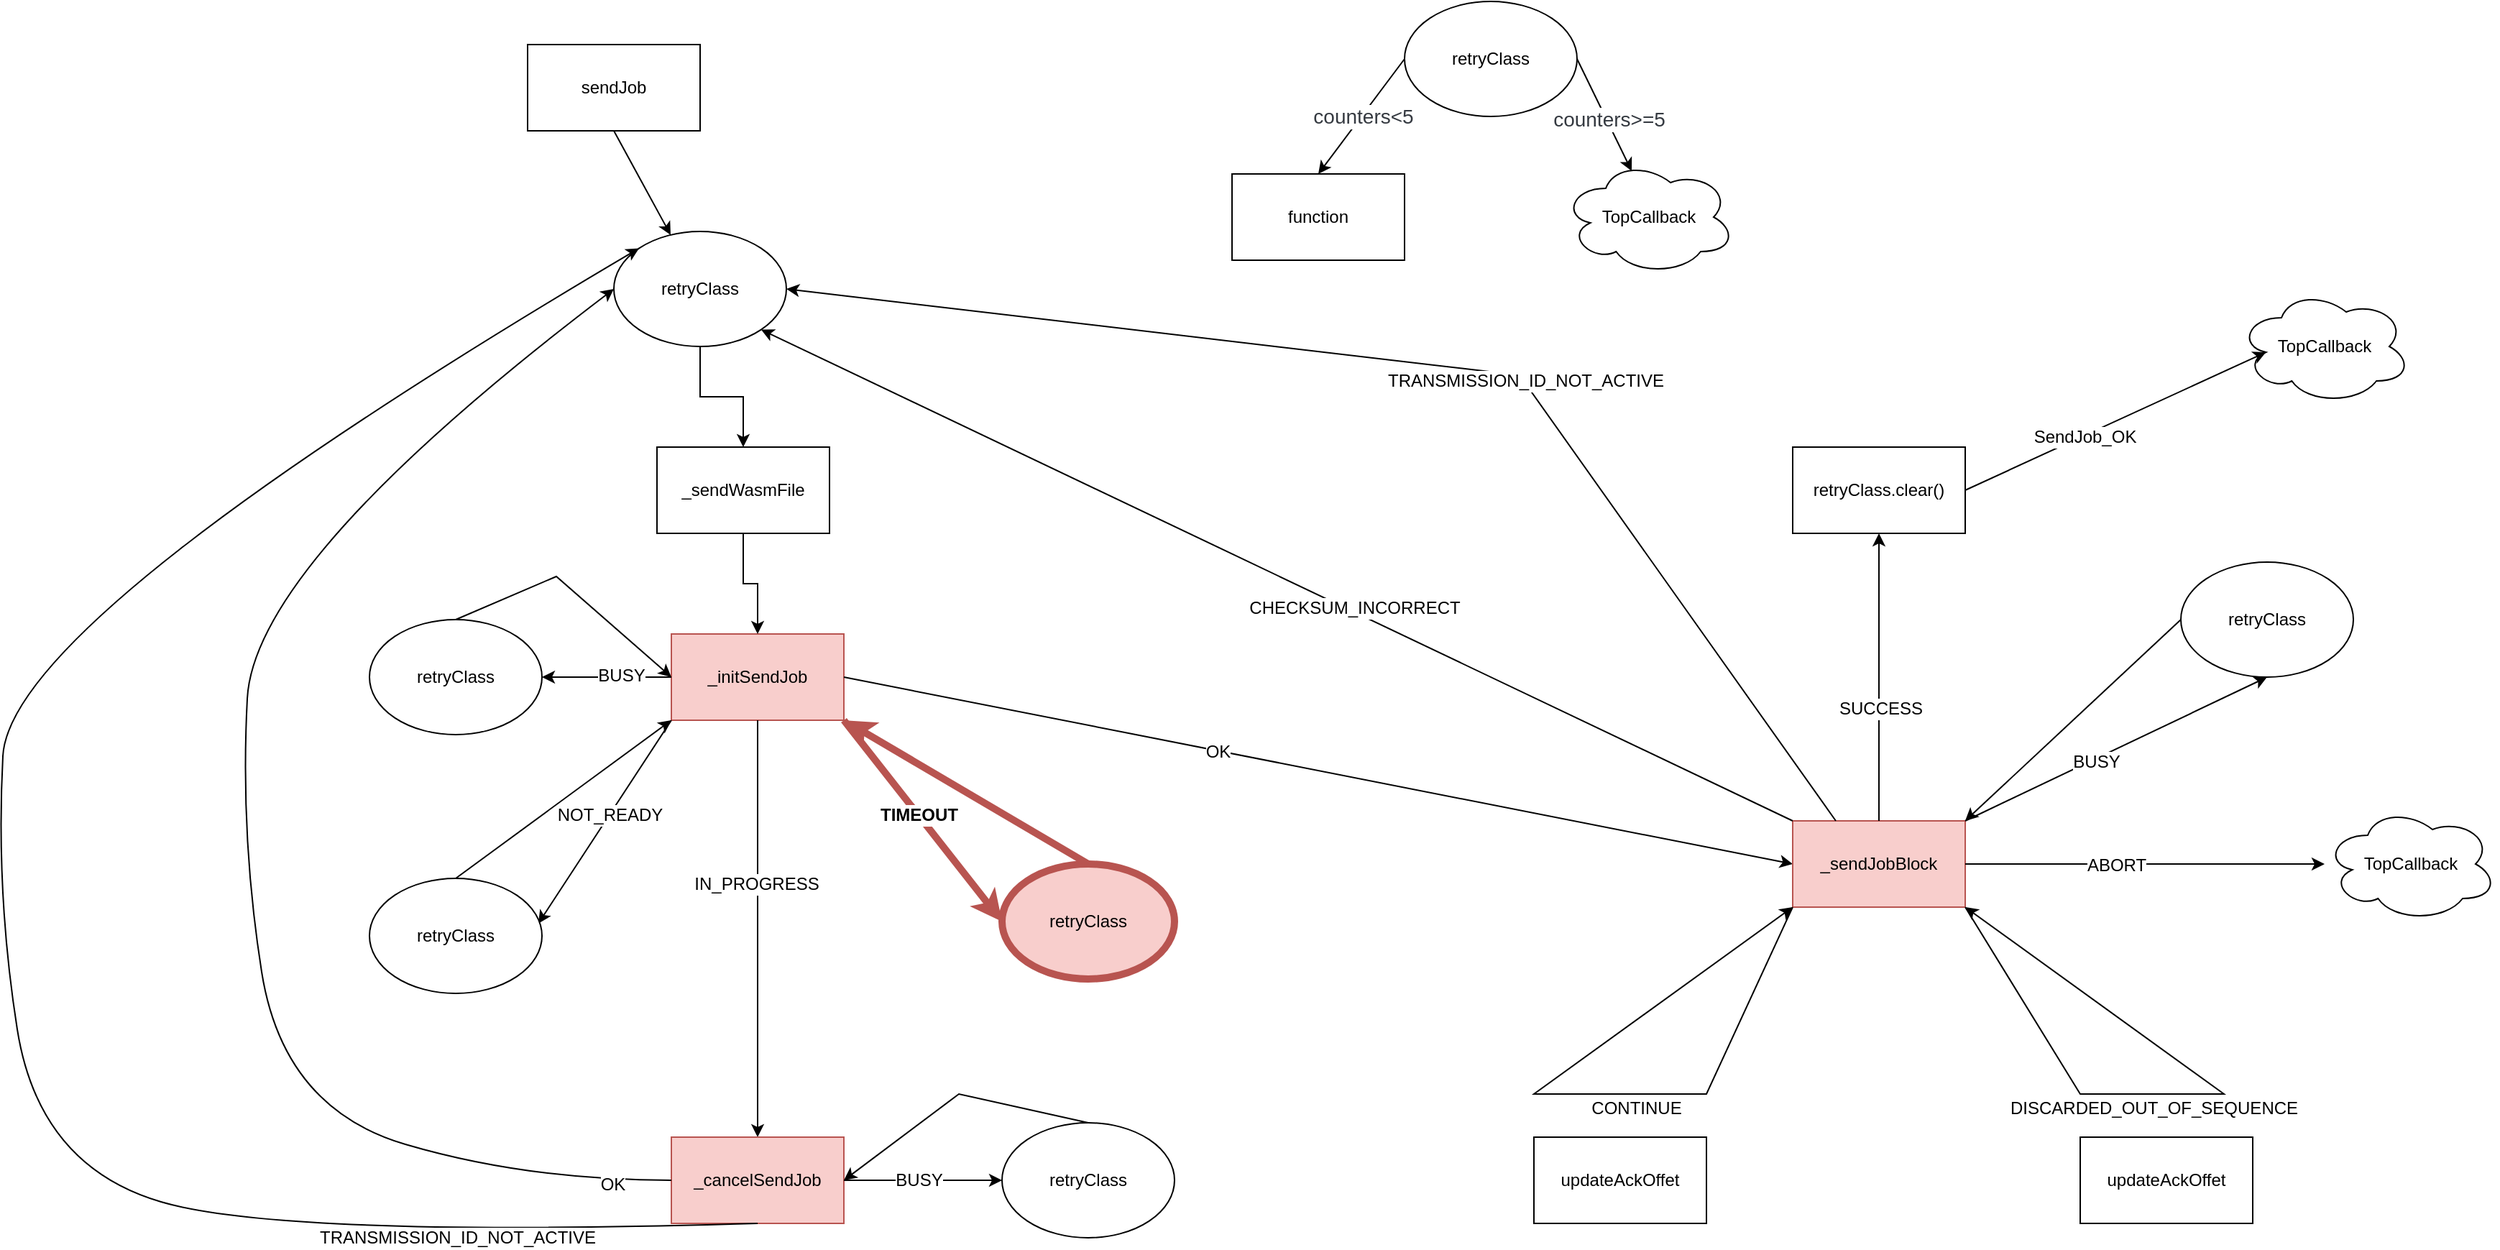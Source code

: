 <mxfile version="23.1.5" type="github">
  <diagram name="Page-1" id="erlo1WZUzIMtlGCoWjfy">
    <mxGraphModel dx="2577" dy="883" grid="1" gridSize="10" guides="1" tooltips="1" connect="1" arrows="1" fold="1" page="1" pageScale="1" pageWidth="827" pageHeight="1169" math="0" shadow="0">
      <root>
        <mxCell id="0" />
        <mxCell id="1" parent="0" />
        <mxCell id="mSeUnhVvrmERd_VJjBT6-6" value="sendJob" style="rounded=0;whiteSpace=wrap;html=1;" vertex="1" parent="1">
          <mxGeometry x="220" y="70" width="120" height="60" as="geometry" />
        </mxCell>
        <mxCell id="mSeUnhVvrmERd_VJjBT6-11" value="" style="endArrow=classic;html=1;rounded=0;fontFamily=Helvetica;fontSize=12;fontColor=default;exitX=0.5;exitY=1;exitDx=0;exitDy=0;" edge="1" parent="1" source="mSeUnhVvrmERd_VJjBT6-6" target="mSeUnhVvrmERd_VJjBT6-106">
          <mxGeometry width="50" height="50" relative="1" as="geometry">
            <mxPoint x="380" y="420" as="sourcePoint" />
            <mxPoint x="380" y="290" as="targetPoint" />
            <Array as="points" />
          </mxGeometry>
        </mxCell>
        <mxCell id="mSeUnhVvrmERd_VJjBT6-12" value="_initSendJob" style="rounded=0;whiteSpace=wrap;html=1;strokeColor=#b85450;align=center;verticalAlign=middle;fontFamily=Helvetica;fontSize=12;fillColor=#f8cecc;" vertex="1" parent="1">
          <mxGeometry x="320" y="480" width="120" height="60" as="geometry" />
        </mxCell>
        <mxCell id="mSeUnhVvrmERd_VJjBT6-13" value="" style="endArrow=classic;html=1;rounded=0;fontFamily=Helvetica;fontSize=12;fontColor=default;entryX=0;entryY=0.5;entryDx=0;entryDy=0;" edge="1" parent="1" target="mSeUnhVvrmERd_VJjBT6-17">
          <mxGeometry width="50" height="50" relative="1" as="geometry">
            <mxPoint x="440" y="510" as="sourcePoint" />
            <mxPoint x="220" y="510" as="targetPoint" />
          </mxGeometry>
        </mxCell>
        <mxCell id="mSeUnhVvrmERd_VJjBT6-14" value="OK" style="edgeLabel;html=1;align=center;verticalAlign=middle;resizable=0;points=[];rounded=0;strokeColor=default;fontFamily=Helvetica;fontSize=12;fontColor=default;fillColor=default;" vertex="1" connectable="0" parent="mSeUnhVvrmERd_VJjBT6-13">
          <mxGeometry x="-0.214" y="-1" relative="1" as="geometry">
            <mxPoint as="offset" />
          </mxGeometry>
        </mxCell>
        <mxCell id="mSeUnhVvrmERd_VJjBT6-15" value="" style="endArrow=classic;html=1;rounded=0;fontFamily=Helvetica;fontSize=12;fontColor=default;exitX=0;exitY=1;exitDx=0;exitDy=0;entryX=0.979;entryY=0.392;entryDx=0;entryDy=0;entryPerimeter=0;" edge="1" parent="1" source="mSeUnhVvrmERd_VJjBT6-12" target="mSeUnhVvrmERd_VJjBT6-35">
          <mxGeometry width="50" height="50" relative="1" as="geometry">
            <mxPoint x="330" y="580" as="sourcePoint" />
            <mxPoint x="220" y="660" as="targetPoint" />
          </mxGeometry>
        </mxCell>
        <mxCell id="mSeUnhVvrmERd_VJjBT6-16" value="NOT_READY" style="edgeLabel;html=1;align=center;verticalAlign=middle;resizable=0;points=[];rounded=0;strokeColor=default;fontFamily=Helvetica;fontSize=12;fontColor=default;fillColor=default;" vertex="1" connectable="0" parent="mSeUnhVvrmERd_VJjBT6-15">
          <mxGeometry x="-0.065" relative="1" as="geometry">
            <mxPoint as="offset" />
          </mxGeometry>
        </mxCell>
        <mxCell id="mSeUnhVvrmERd_VJjBT6-17" value="_sendJobBlock" style="rounded=0;whiteSpace=wrap;html=1;strokeColor=#b85450;align=center;verticalAlign=middle;fontFamily=Helvetica;fontSize=12;fillColor=#f8cecc;" vertex="1" parent="1">
          <mxGeometry x="1100" y="610" width="120" height="60" as="geometry" />
        </mxCell>
        <mxCell id="mSeUnhVvrmERd_VJjBT6-18" value="retryClass" style="ellipse;whiteSpace=wrap;html=1;rounded=0;strokeColor=default;align=center;verticalAlign=middle;fontFamily=Helvetica;fontSize=12;fontColor=default;fillColor=default;" vertex="1" parent="1">
          <mxGeometry x="830" y="40" width="120" height="80" as="geometry" />
        </mxCell>
        <mxCell id="mSeUnhVvrmERd_VJjBT6-19" value="" style="endArrow=classic;html=1;rounded=0;fontFamily=Helvetica;fontSize=12;fontColor=default;exitX=0;exitY=0.5;exitDx=0;exitDy=0;" edge="1" parent="1" source="mSeUnhVvrmERd_VJjBT6-18">
          <mxGeometry width="50" height="50" relative="1" as="geometry">
            <mxPoint x="770" y="120" as="sourcePoint" />
            <mxPoint x="770" y="160" as="targetPoint" />
          </mxGeometry>
        </mxCell>
        <mxCell id="mSeUnhVvrmERd_VJjBT6-23" value="&lt;pre style=&quot;box-sizing: border-box; direction: ltr; font-family: var(--ds-typography-family-code); font-size: 14px; unicode-bidi: bidi-override; margin-bottom: 0px; margin-top: 0px; overflow: auto; color: rgb(53, 58, 65); text-align: left;&quot;&gt;&lt;code style=&quot;box-sizing: border-box; direction: ltr; font-family: var(--ds-typography-family-code); font-size: inherit; unicode-bidi: bidi-override; color: inherit; overflow-wrap: break-word; word-break: normal;&quot; class=&quot;language-cpp&quot;&gt;counters&amp;lt;5&lt;/code&gt;&lt;/pre&gt;" style="edgeLabel;html=1;align=center;verticalAlign=middle;resizable=0;points=[];rounded=0;strokeColor=default;fontFamily=Helvetica;fontSize=12;fontColor=default;fillColor=default;" vertex="1" connectable="0" parent="mSeUnhVvrmERd_VJjBT6-19">
          <mxGeometry x="-0.12" y="-3" relative="1" as="geometry">
            <mxPoint y="6" as="offset" />
          </mxGeometry>
        </mxCell>
        <mxCell id="mSeUnhVvrmERd_VJjBT6-20" value="" style="endArrow=classic;html=1;rounded=0;fontFamily=Helvetica;fontSize=12;fontColor=default;exitX=1;exitY=0.5;exitDx=0;exitDy=0;entryX=0.4;entryY=0.1;entryDx=0;entryDy=0;entryPerimeter=0;" edge="1" parent="1" source="mSeUnhVvrmERd_VJjBT6-18" target="mSeUnhVvrmERd_VJjBT6-52">
          <mxGeometry width="50" height="50" relative="1" as="geometry">
            <mxPoint x="1050" y="190" as="sourcePoint" />
            <mxPoint x="1010" y="160" as="targetPoint" />
          </mxGeometry>
        </mxCell>
        <mxCell id="mSeUnhVvrmERd_VJjBT6-24" value="&lt;pre style=&quot;border-color: var(--border-color); box-sizing: border-box; direction: ltr; font-family: var(--ds-typography-family-code); font-size: 14px; unicode-bidi: bidi-override; margin-bottom: 0px; margin-top: 0px; overflow: auto; color: rgb(53, 58, 65); text-align: left;&quot;&gt;&lt;code style=&quot;border-color: var(--border-color); box-sizing: border-box; direction: ltr; font-family: var(--ds-typography-family-code); font-size: inherit; unicode-bidi: bidi-override; color: inherit; overflow-wrap: break-word; word-break: normal;&quot; class=&quot;language-cpp&quot;&gt;counters&amp;gt;=5&lt;/code&gt;&lt;/pre&gt;" style="edgeLabel;html=1;align=center;verticalAlign=middle;resizable=0;points=[];rounded=0;strokeColor=default;fontFamily=Helvetica;fontSize=12;fontColor=default;fillColor=default;" vertex="1" connectable="0" parent="mSeUnhVvrmERd_VJjBT6-20">
          <mxGeometry x="0.088" y="1" relative="1" as="geometry">
            <mxPoint as="offset" />
          </mxGeometry>
        </mxCell>
        <mxCell id="mSeUnhVvrmERd_VJjBT6-21" value="function" style="rounded=0;whiteSpace=wrap;html=1;strokeColor=default;align=center;verticalAlign=middle;fontFamily=Helvetica;fontSize=12;fontColor=default;fillColor=default;" vertex="1" parent="1">
          <mxGeometry x="710" y="160" width="120" height="60" as="geometry" />
        </mxCell>
        <mxCell id="mSeUnhVvrmERd_VJjBT6-26" value="" style="endArrow=classic;html=1;rounded=0;fontFamily=Helvetica;fontSize=12;fontColor=default;exitX=0.5;exitY=1;exitDx=0;exitDy=0;entryX=0.5;entryY=0;entryDx=0;entryDy=0;" edge="1" parent="1" target="mSeUnhVvrmERd_VJjBT6-28" source="mSeUnhVvrmERd_VJjBT6-12">
          <mxGeometry width="50" height="50" relative="1" as="geometry">
            <mxPoint x="550" y="690" as="sourcePoint" />
            <mxPoint x="450" y="690" as="targetPoint" />
          </mxGeometry>
        </mxCell>
        <mxCell id="mSeUnhVvrmERd_VJjBT6-27" value="IN_PROGRESS" style="edgeLabel;html=1;align=center;verticalAlign=middle;resizable=0;points=[];rounded=0;strokeColor=default;fontFamily=Helvetica;fontSize=12;fontColor=default;fillColor=default;" vertex="1" connectable="0" parent="mSeUnhVvrmERd_VJjBT6-26">
          <mxGeometry x="-0.214" y="-1" relative="1" as="geometry">
            <mxPoint as="offset" />
          </mxGeometry>
        </mxCell>
        <mxCell id="mSeUnhVvrmERd_VJjBT6-28" value="_cancelSendJob" style="rounded=0;whiteSpace=wrap;html=1;strokeColor=#b85450;align=center;verticalAlign=middle;fontFamily=Helvetica;fontSize=12;fillColor=#f8cecc;" vertex="1" parent="1">
          <mxGeometry x="320" y="830" width="120" height="60" as="geometry" />
        </mxCell>
        <mxCell id="mSeUnhVvrmERd_VJjBT6-30" value="" style="endArrow=classic;html=1;rounded=0;fontFamily=Helvetica;fontSize=12;fontColor=default;exitX=1;exitY=1;exitDx=0;exitDy=0;entryX=0;entryY=0.5;entryDx=0;entryDy=0;fillColor=#f8cecc;strokeColor=#b85450;strokeWidth=5;" edge="1" parent="1" target="mSeUnhVvrmERd_VJjBT6-41" source="mSeUnhVvrmERd_VJjBT6-12">
          <mxGeometry width="50" height="50" relative="1" as="geometry">
            <mxPoint x="760" y="540" as="sourcePoint" />
            <mxPoint x="550" y="660" as="targetPoint" />
          </mxGeometry>
        </mxCell>
        <mxCell id="mSeUnhVvrmERd_VJjBT6-31" value="&lt;b&gt;TIMEOUT&lt;/b&gt;" style="edgeLabel;html=1;align=center;verticalAlign=middle;resizable=0;points=[];rounded=0;strokeColor=default;fontFamily=Helvetica;fontSize=12;fontColor=default;fillColor=default;" vertex="1" connectable="0" parent="mSeUnhVvrmERd_VJjBT6-30">
          <mxGeometry x="-0.065" relative="1" as="geometry">
            <mxPoint as="offset" />
          </mxGeometry>
        </mxCell>
        <mxCell id="mSeUnhVvrmERd_VJjBT6-35" value="retryClass" style="ellipse;whiteSpace=wrap;html=1;rounded=0;strokeColor=default;align=center;verticalAlign=middle;fontFamily=Helvetica;fontSize=12;fontColor=default;fillColor=default;" vertex="1" parent="1">
          <mxGeometry x="110" y="650" width="120" height="80" as="geometry" />
        </mxCell>
        <mxCell id="mSeUnhVvrmERd_VJjBT6-36" value="" style="endArrow=classic;html=1;rounded=0;fontFamily=Helvetica;fontSize=12;fontColor=default;exitX=0.5;exitY=0;exitDx=0;exitDy=0;entryX=0;entryY=1;entryDx=0;entryDy=0;" edge="1" parent="1" source="mSeUnhVvrmERd_VJjBT6-35" target="mSeUnhVvrmERd_VJjBT6-12">
          <mxGeometry width="50" height="50" relative="1" as="geometry">
            <mxPoint x="520" y="510" as="sourcePoint" />
            <mxPoint x="570" y="460" as="targetPoint" />
          </mxGeometry>
        </mxCell>
        <mxCell id="mSeUnhVvrmERd_VJjBT6-37" value="" style="endArrow=classic;html=1;rounded=0;fontFamily=Helvetica;fontSize=12;fontColor=default;exitX=0;exitY=0.5;exitDx=0;exitDy=0;entryX=1;entryY=0.5;entryDx=0;entryDy=0;" edge="1" parent="1" target="mSeUnhVvrmERd_VJjBT6-40" source="mSeUnhVvrmERd_VJjBT6-12">
          <mxGeometry width="50" height="50" relative="1" as="geometry">
            <mxPoint x="450" y="510" as="sourcePoint" />
            <mxPoint x="550" y="510" as="targetPoint" />
          </mxGeometry>
        </mxCell>
        <mxCell id="mSeUnhVvrmERd_VJjBT6-38" value="BUSY" style="edgeLabel;html=1;align=center;verticalAlign=middle;resizable=0;points=[];rounded=0;strokeColor=default;fontFamily=Helvetica;fontSize=12;fontColor=default;fillColor=default;" vertex="1" connectable="0" parent="mSeUnhVvrmERd_VJjBT6-37">
          <mxGeometry x="-0.214" y="-1" relative="1" as="geometry">
            <mxPoint as="offset" />
          </mxGeometry>
        </mxCell>
        <mxCell id="mSeUnhVvrmERd_VJjBT6-40" value="retryClass" style="ellipse;whiteSpace=wrap;html=1;rounded=0;strokeColor=default;align=center;verticalAlign=middle;fontFamily=Helvetica;fontSize=12;fontColor=default;fillColor=default;" vertex="1" parent="1">
          <mxGeometry x="110" y="470" width="120" height="80" as="geometry" />
        </mxCell>
        <mxCell id="mSeUnhVvrmERd_VJjBT6-41" value="retryClass" style="ellipse;whiteSpace=wrap;html=1;rounded=0;strokeColor=#b85450;align=center;verticalAlign=middle;fontFamily=Helvetica;fontSize=12;fillColor=#f8cecc;strokeWidth=5;" vertex="1" parent="1">
          <mxGeometry x="550" y="640" width="120" height="80" as="geometry" />
        </mxCell>
        <mxCell id="mSeUnhVvrmERd_VJjBT6-42" value="" style="endArrow=classic;html=1;rounded=0;fontFamily=Helvetica;fontSize=12;fontColor=default;exitX=0.5;exitY=0;exitDx=0;exitDy=0;entryX=1;entryY=1;entryDx=0;entryDy=0;fillColor=#f8cecc;strokeColor=#b85450;strokeWidth=5;" edge="1" parent="1" source="mSeUnhVvrmERd_VJjBT6-41" target="mSeUnhVvrmERd_VJjBT6-12">
          <mxGeometry width="50" height="50" relative="1" as="geometry">
            <mxPoint x="630" y="620" as="sourcePoint" />
            <mxPoint x="780" y="510" as="targetPoint" />
          </mxGeometry>
        </mxCell>
        <mxCell id="mSeUnhVvrmERd_VJjBT6-44" value="" style="endArrow=classic;html=1;rounded=0;fontFamily=Helvetica;fontSize=12;fontColor=default;exitX=0.5;exitY=0;exitDx=0;exitDy=0;" edge="1" parent="1" source="mSeUnhVvrmERd_VJjBT6-40">
          <mxGeometry width="50" height="50" relative="1" as="geometry">
            <mxPoint x="620" y="470" as="sourcePoint" />
            <mxPoint x="320" y="510" as="targetPoint" />
            <Array as="points">
              <mxPoint x="240" y="440" />
            </Array>
          </mxGeometry>
        </mxCell>
        <mxCell id="mSeUnhVvrmERd_VJjBT6-45" value="" style="curved=1;endArrow=classic;html=1;rounded=0;fontFamily=Helvetica;fontSize=12;fontColor=default;exitX=0;exitY=0.5;exitDx=0;exitDy=0;entryX=0;entryY=0.5;entryDx=0;entryDy=0;" edge="1" parent="1" source="mSeUnhVvrmERd_VJjBT6-28" target="mSeUnhVvrmERd_VJjBT6-106">
          <mxGeometry width="50" height="50" relative="1" as="geometry">
            <mxPoint x="170" y="860" as="sourcePoint" />
            <mxPoint x="210" y="360" as="targetPoint" />
            <Array as="points">
              <mxPoint x="220" y="860" />
              <mxPoint x="50" y="810" />
              <mxPoint x="20" y="620" />
              <mxPoint x="30" y="430" />
            </Array>
          </mxGeometry>
        </mxCell>
        <mxCell id="mSeUnhVvrmERd_VJjBT6-46" value="OK" style="edgeLabel;html=1;align=center;verticalAlign=middle;resizable=0;points=[];rounded=0;strokeColor=default;fontFamily=Helvetica;fontSize=12;fontColor=default;fillColor=default;" vertex="1" connectable="0" parent="mSeUnhVvrmERd_VJjBT6-45">
          <mxGeometry x="-0.431" y="-4" relative="1" as="geometry">
            <mxPoint x="225" y="53" as="offset" />
          </mxGeometry>
        </mxCell>
        <mxCell id="mSeUnhVvrmERd_VJjBT6-52" value="TopCallback" style="ellipse;shape=cloud;whiteSpace=wrap;html=1;rounded=0;strokeColor=default;align=center;verticalAlign=middle;fontFamily=Helvetica;fontSize=12;fontColor=default;fillColor=default;" vertex="1" parent="1">
          <mxGeometry x="940" y="150" width="120" height="80" as="geometry" />
        </mxCell>
        <mxCell id="mSeUnhVvrmERd_VJjBT6-53" value="" style="endArrow=classic;html=1;rounded=0;fontFamily=Helvetica;fontSize=12;fontColor=default;exitX=1;exitY=1;exitDx=0;exitDy=0;entryX=0;entryY=0.5;entryDx=0;entryDy=0;" edge="1" parent="1" target="mSeUnhVvrmERd_VJjBT6-55">
          <mxGeometry width="50" height="50" relative="1" as="geometry">
            <mxPoint x="440" y="860" as="sourcePoint" />
            <mxPoint x="550" y="980" as="targetPoint" />
          </mxGeometry>
        </mxCell>
        <mxCell id="mSeUnhVvrmERd_VJjBT6-54" value="BUSY" style="edgeLabel;html=1;align=center;verticalAlign=middle;resizable=0;points=[];rounded=0;strokeColor=default;fontFamily=Helvetica;fontSize=12;fontColor=default;fillColor=default;" vertex="1" connectable="0" parent="mSeUnhVvrmERd_VJjBT6-53">
          <mxGeometry x="-0.065" relative="1" as="geometry">
            <mxPoint as="offset" />
          </mxGeometry>
        </mxCell>
        <mxCell id="mSeUnhVvrmERd_VJjBT6-55" value="retryClass" style="ellipse;whiteSpace=wrap;html=1;rounded=0;strokeColor=default;align=center;verticalAlign=middle;fontFamily=Helvetica;fontSize=12;fontColor=default;fillColor=default;" vertex="1" parent="1">
          <mxGeometry x="550" y="820" width="120" height="80" as="geometry" />
        </mxCell>
        <mxCell id="mSeUnhVvrmERd_VJjBT6-56" value="" style="endArrow=classic;html=1;rounded=0;fontFamily=Helvetica;fontSize=12;fontColor=default;exitX=0.5;exitY=0;exitDx=0;exitDy=0;entryX=1;entryY=1;entryDx=0;entryDy=0;" edge="1" parent="1" source="mSeUnhVvrmERd_VJjBT6-55">
          <mxGeometry width="50" height="50" relative="1" as="geometry">
            <mxPoint x="630" y="940" as="sourcePoint" />
            <mxPoint x="440" y="860" as="targetPoint" />
            <Array as="points">
              <mxPoint x="520" y="800" />
            </Array>
          </mxGeometry>
        </mxCell>
        <mxCell id="mSeUnhVvrmERd_VJjBT6-71" value="" style="endArrow=classic;html=1;rounded=0;fontFamily=Helvetica;fontSize=12;fontColor=default;exitX=0;exitY=1;exitDx=0;exitDy=0;entryX=0;entryY=1;entryDx=0;entryDy=0;" edge="1" parent="1" source="mSeUnhVvrmERd_VJjBT6-17" target="mSeUnhVvrmERd_VJjBT6-17">
          <mxGeometry width="50" height="50" relative="1" as="geometry">
            <mxPoint x="955" y="635" as="sourcePoint" />
            <mxPoint x="820" y="540" as="targetPoint" />
            <Array as="points">
              <mxPoint x="1040" y="800" />
              <mxPoint x="920" y="800" />
            </Array>
          </mxGeometry>
        </mxCell>
        <mxCell id="mSeUnhVvrmERd_VJjBT6-72" value="CONTINUE" style="edgeLabel;html=1;align=center;verticalAlign=middle;resizable=0;points=[];rounded=0;strokeColor=default;fontFamily=Helvetica;fontSize=12;fontColor=default;fillColor=default;" vertex="1" connectable="0" parent="mSeUnhVvrmERd_VJjBT6-71">
          <mxGeometry x="-0.208" y="-1" relative="1" as="geometry">
            <mxPoint y="11" as="offset" />
          </mxGeometry>
        </mxCell>
        <mxCell id="mSeUnhVvrmERd_VJjBT6-73" value="" style="endArrow=classic;html=1;rounded=0;fontFamily=Helvetica;fontSize=12;fontColor=default;exitX=0.5;exitY=0;exitDx=0;exitDy=0;entryX=0.5;entryY=1;entryDx=0;entryDy=0;" edge="1" parent="1" target="mSeUnhVvrmERd_VJjBT6-80" source="mSeUnhVvrmERd_VJjBT6-17">
          <mxGeometry width="50" height="50" relative="1" as="geometry">
            <mxPoint x="960" y="600" as="sourcePoint" />
            <mxPoint x="978" y="688" as="targetPoint" />
          </mxGeometry>
        </mxCell>
        <mxCell id="mSeUnhVvrmERd_VJjBT6-74" value="SUCCESS" style="edgeLabel;html=1;align=center;verticalAlign=middle;resizable=0;points=[];rounded=0;strokeColor=default;fontFamily=Helvetica;fontSize=12;fontColor=default;fillColor=default;" vertex="1" connectable="0" parent="mSeUnhVvrmERd_VJjBT6-73">
          <mxGeometry x="-0.214" y="-1" relative="1" as="geometry">
            <mxPoint as="offset" />
          </mxGeometry>
        </mxCell>
        <mxCell id="mSeUnhVvrmERd_VJjBT6-80" value="retryClass.clear()" style="rounded=0;whiteSpace=wrap;html=1;strokeColor=default;align=center;verticalAlign=middle;fontFamily=Helvetica;fontSize=12;fontColor=default;fillColor=default;" vertex="1" parent="1">
          <mxGeometry x="1100" y="350" width="120" height="60" as="geometry" />
        </mxCell>
        <mxCell id="mSeUnhVvrmERd_VJjBT6-82" value="TopCallback" style="ellipse;shape=cloud;whiteSpace=wrap;html=1;rounded=0;strokeColor=default;align=center;verticalAlign=middle;fontFamily=Helvetica;fontSize=12;fontColor=default;fillColor=default;" vertex="1" parent="1">
          <mxGeometry x="1410" y="240" width="120" height="80" as="geometry" />
        </mxCell>
        <mxCell id="mSeUnhVvrmERd_VJjBT6-83" value="" style="endArrow=classic;html=1;rounded=0;fontFamily=Helvetica;fontSize=12;fontColor=default;entryX=0.16;entryY=0.55;entryDx=0;entryDy=0;entryPerimeter=0;" edge="1" parent="1" target="mSeUnhVvrmERd_VJjBT6-82">
          <mxGeometry width="50" height="50" relative="1" as="geometry">
            <mxPoint x="1220" y="380" as="sourcePoint" />
            <mxPoint x="1730" y="370" as="targetPoint" />
          </mxGeometry>
        </mxCell>
        <mxCell id="mSeUnhVvrmERd_VJjBT6-84" value="SendJob_OK" style="edgeLabel;html=1;align=center;verticalAlign=middle;resizable=0;points=[];rounded=0;strokeColor=default;fontFamily=Helvetica;fontSize=12;fontColor=default;fillColor=default;" vertex="1" connectable="0" parent="mSeUnhVvrmERd_VJjBT6-83">
          <mxGeometry x="-0.214" y="-1" relative="1" as="geometry">
            <mxPoint as="offset" />
          </mxGeometry>
        </mxCell>
        <mxCell id="mSeUnhVvrmERd_VJjBT6-89" value="" style="endArrow=classic;html=1;rounded=0;fontFamily=Helvetica;fontSize=12;fontColor=default;exitX=0;exitY=0;exitDx=0;exitDy=0;entryX=1;entryY=1;entryDx=0;entryDy=0;" edge="1" parent="1" source="mSeUnhVvrmERd_VJjBT6-17" target="mSeUnhVvrmERd_VJjBT6-106">
          <mxGeometry width="50" height="50" relative="1" as="geometry">
            <mxPoint x="860" y="640" as="sourcePoint" />
            <mxPoint x="960.0" y="470" as="targetPoint" />
          </mxGeometry>
        </mxCell>
        <mxCell id="mSeUnhVvrmERd_VJjBT6-90" value="CHECKSUM_INCORRECT" style="edgeLabel;html=1;align=center;verticalAlign=middle;resizable=0;points=[];rounded=0;strokeColor=default;fontFamily=Helvetica;fontSize=12;fontColor=default;fillColor=default;" vertex="1" connectable="0" parent="mSeUnhVvrmERd_VJjBT6-89">
          <mxGeometry x="-0.146" y="-2" relative="1" as="geometry">
            <mxPoint as="offset" />
          </mxGeometry>
        </mxCell>
        <mxCell id="mSeUnhVvrmERd_VJjBT6-93" value="" style="endArrow=classic;html=1;rounded=0;fontFamily=Helvetica;fontSize=12;fontColor=default;exitX=0.25;exitY=0;exitDx=0;exitDy=0;entryX=1;entryY=0.5;entryDx=0;entryDy=0;" edge="1" parent="1" target="mSeUnhVvrmERd_VJjBT6-106" source="mSeUnhVvrmERd_VJjBT6-17">
          <mxGeometry width="50" height="50" relative="1" as="geometry">
            <mxPoint x="1160" y="720" as="sourcePoint" />
            <mxPoint x="1340" y="740" as="targetPoint" />
            <Array as="points">
              <mxPoint x="910" y="300" />
            </Array>
          </mxGeometry>
        </mxCell>
        <mxCell id="mSeUnhVvrmERd_VJjBT6-94" value="TRANSMISSION_ID_NOT_ACTIVE" style="edgeLabel;html=1;align=center;verticalAlign=middle;resizable=0;points=[];rounded=0;strokeColor=default;fontFamily=Helvetica;fontSize=12;fontColor=default;fillColor=default;" vertex="1" connectable="0" parent="mSeUnhVvrmERd_VJjBT6-93">
          <mxGeometry x="-0.162" y="-1" relative="1" as="geometry">
            <mxPoint as="offset" />
          </mxGeometry>
        </mxCell>
        <mxCell id="mSeUnhVvrmERd_VJjBT6-97" value="" style="endArrow=classic;html=1;rounded=0;fontFamily=Helvetica;fontSize=12;fontColor=default;exitX=1;exitY=1;exitDx=0;exitDy=0;" edge="1" parent="1" source="mSeUnhVvrmERd_VJjBT6-17">
          <mxGeometry width="50" height="50" relative="1" as="geometry">
            <mxPoint x="1370" y="780" as="sourcePoint" />
            <mxPoint x="1220" y="670" as="targetPoint" />
            <Array as="points">
              <mxPoint x="1300" y="800" />
              <mxPoint x="1400" y="800" />
            </Array>
          </mxGeometry>
        </mxCell>
        <mxCell id="mSeUnhVvrmERd_VJjBT6-98" value="DISCARDED_OUT_OF_SEQUENCE" style="edgeLabel;html=1;align=center;verticalAlign=middle;resizable=0;points=[];rounded=0;strokeColor=default;fontFamily=Helvetica;fontSize=12;fontColor=default;fillColor=default;" vertex="1" connectable="0" parent="mSeUnhVvrmERd_VJjBT6-97">
          <mxGeometry x="-0.182" y="-1" relative="1" as="geometry">
            <mxPoint x="9" y="9" as="offset" />
          </mxGeometry>
        </mxCell>
        <mxCell id="mSeUnhVvrmERd_VJjBT6-99" value="TopCallback" style="ellipse;shape=cloud;whiteSpace=wrap;html=1;rounded=0;strokeColor=default;align=center;verticalAlign=middle;fontFamily=Helvetica;fontSize=12;fontColor=default;fillColor=default;" vertex="1" parent="1">
          <mxGeometry x="1470" y="600" width="120" height="80" as="geometry" />
        </mxCell>
        <mxCell id="mSeUnhVvrmERd_VJjBT6-100" value="" style="endArrow=classic;html=1;rounded=0;fontFamily=Helvetica;fontSize=12;fontColor=default;exitX=1;exitY=0.5;exitDx=0;exitDy=0;" edge="1" parent="1" target="mSeUnhVvrmERd_VJjBT6-99" source="mSeUnhVvrmERd_VJjBT6-17">
          <mxGeometry width="50" height="50" relative="1" as="geometry">
            <mxPoint x="1510" y="450" as="sourcePoint" />
            <mxPoint x="1690" y="520" as="targetPoint" />
          </mxGeometry>
        </mxCell>
        <mxCell id="mSeUnhVvrmERd_VJjBT6-101" value="ABORT" style="edgeLabel;html=1;align=center;verticalAlign=middle;resizable=0;points=[];rounded=0;strokeColor=default;fontFamily=Helvetica;fontSize=12;fontColor=default;fillColor=default;" vertex="1" connectable="0" parent="mSeUnhVvrmERd_VJjBT6-100">
          <mxGeometry x="-0.162" y="-1" relative="1" as="geometry">
            <mxPoint as="offset" />
          </mxGeometry>
        </mxCell>
        <mxCell id="mSeUnhVvrmERd_VJjBT6-102" value="retryClass" style="ellipse;whiteSpace=wrap;html=1;rounded=0;strokeColor=default;align=center;verticalAlign=middle;fontFamily=Helvetica;fontSize=12;fontColor=default;fillColor=default;" vertex="1" parent="1">
          <mxGeometry x="1370" y="430" width="120" height="80" as="geometry" />
        </mxCell>
        <mxCell id="mSeUnhVvrmERd_VJjBT6-103" value="" style="endArrow=classic;html=1;rounded=0;fontFamily=Helvetica;fontSize=12;fontColor=default;exitX=1;exitY=0;exitDx=0;exitDy=0;entryX=0.5;entryY=1;entryDx=0;entryDy=0;" edge="1" parent="1" target="mSeUnhVvrmERd_VJjBT6-102" source="mSeUnhVvrmERd_VJjBT6-17">
          <mxGeometry width="50" height="50" relative="1" as="geometry">
            <mxPoint x="1730" y="530" as="sourcePoint" />
            <mxPoint x="1540" y="510" as="targetPoint" />
          </mxGeometry>
        </mxCell>
        <mxCell id="mSeUnhVvrmERd_VJjBT6-104" value="BUSY" style="edgeLabel;html=1;align=center;verticalAlign=middle;resizable=0;points=[];rounded=0;strokeColor=default;fontFamily=Helvetica;fontSize=12;fontColor=default;fillColor=default;" vertex="1" connectable="0" parent="mSeUnhVvrmERd_VJjBT6-103">
          <mxGeometry x="-0.146" y="-2" relative="1" as="geometry">
            <mxPoint as="offset" />
          </mxGeometry>
        </mxCell>
        <mxCell id="mSeUnhVvrmERd_VJjBT6-105" value="" style="endArrow=classic;html=1;rounded=0;fontFamily=Helvetica;fontSize=12;fontColor=default;exitX=0;exitY=0.5;exitDx=0;exitDy=0;entryX=1;entryY=0;entryDx=0;entryDy=0;" edge="1" parent="1" source="mSeUnhVvrmERd_VJjBT6-102" target="mSeUnhVvrmERd_VJjBT6-17">
          <mxGeometry width="50" height="50" relative="1" as="geometry">
            <mxPoint x="1490" y="560" as="sourcePoint" />
            <mxPoint x="1070" y="400" as="targetPoint" />
          </mxGeometry>
        </mxCell>
        <mxCell id="mSeUnhVvrmERd_VJjBT6-114" style="edgeStyle=orthogonalEdgeStyle;rounded=0;orthogonalLoop=1;jettySize=auto;html=1;entryX=0.5;entryY=0;entryDx=0;entryDy=0;fontFamily=Helvetica;fontSize=12;fontColor=default;" edge="1" parent="1" source="mSeUnhVvrmERd_VJjBT6-106" target="mSeUnhVvrmERd_VJjBT6-113">
          <mxGeometry relative="1" as="geometry" />
        </mxCell>
        <mxCell id="mSeUnhVvrmERd_VJjBT6-106" value="retryClass" style="ellipse;whiteSpace=wrap;html=1;rounded=0;strokeColor=default;align=center;verticalAlign=middle;fontFamily=Helvetica;fontSize=12;fontColor=default;fillColor=default;" vertex="1" parent="1">
          <mxGeometry x="280" y="200" width="120" height="80" as="geometry" />
        </mxCell>
        <mxCell id="mSeUnhVvrmERd_VJjBT6-109" value="" style="curved=1;endArrow=classic;html=1;rounded=0;fontFamily=Helvetica;fontSize=12;fontColor=default;exitX=0.5;exitY=1;exitDx=0;exitDy=0;entryX=0;entryY=0;entryDx=0;entryDy=0;" edge="1" parent="1" source="mSeUnhVvrmERd_VJjBT6-28" target="mSeUnhVvrmERd_VJjBT6-106">
          <mxGeometry width="50" height="50" relative="1" as="geometry">
            <mxPoint x="150" y="900" as="sourcePoint" />
            <mxPoint x="230" y="300" as="targetPoint" />
            <Array as="points">
              <mxPoint x="50" y="900" />
              <mxPoint x="-120" y="850" />
              <mxPoint x="-150" y="660" />
              <mxPoint x="-140" y="470" />
            </Array>
          </mxGeometry>
        </mxCell>
        <mxCell id="mSeUnhVvrmERd_VJjBT6-111" value="TRANSMISSION_ID_NOT_ACTIVE" style="edgeLabel;html=1;align=center;verticalAlign=middle;resizable=0;points=[];rounded=0;strokeColor=default;fontFamily=Helvetica;fontSize=12;fontColor=default;fillColor=default;" vertex="1" connectable="0" parent="mSeUnhVvrmERd_VJjBT6-109">
          <mxGeometry x="-0.723" y="-3" relative="1" as="geometry">
            <mxPoint x="-16" y="7" as="offset" />
          </mxGeometry>
        </mxCell>
        <mxCell id="mSeUnhVvrmERd_VJjBT6-116" style="edgeStyle=orthogonalEdgeStyle;rounded=0;orthogonalLoop=1;jettySize=auto;html=1;entryX=0.5;entryY=0;entryDx=0;entryDy=0;fontFamily=Helvetica;fontSize=12;fontColor=default;" edge="1" parent="1" source="mSeUnhVvrmERd_VJjBT6-113" target="mSeUnhVvrmERd_VJjBT6-12">
          <mxGeometry relative="1" as="geometry" />
        </mxCell>
        <mxCell id="mSeUnhVvrmERd_VJjBT6-113" value="_sendWasmFile" style="rounded=0;whiteSpace=wrap;html=1;" vertex="1" parent="1">
          <mxGeometry x="310" y="350" width="120" height="60" as="geometry" />
        </mxCell>
        <mxCell id="mSeUnhVvrmERd_VJjBT6-117" value="updateAckOffet" style="rounded=0;whiteSpace=wrap;html=1;strokeColor=default;align=center;verticalAlign=middle;fontFamily=Helvetica;fontSize=12;fontColor=default;fillColor=default;" vertex="1" parent="1">
          <mxGeometry x="920" y="830" width="120" height="60" as="geometry" />
        </mxCell>
        <mxCell id="mSeUnhVvrmERd_VJjBT6-119" value="updateAckOffet" style="rounded=0;whiteSpace=wrap;html=1;strokeColor=default;align=center;verticalAlign=middle;fontFamily=Helvetica;fontSize=12;fontColor=default;fillColor=default;" vertex="1" parent="1">
          <mxGeometry x="1300" y="830" width="120" height="60" as="geometry" />
        </mxCell>
      </root>
    </mxGraphModel>
  </diagram>
</mxfile>
